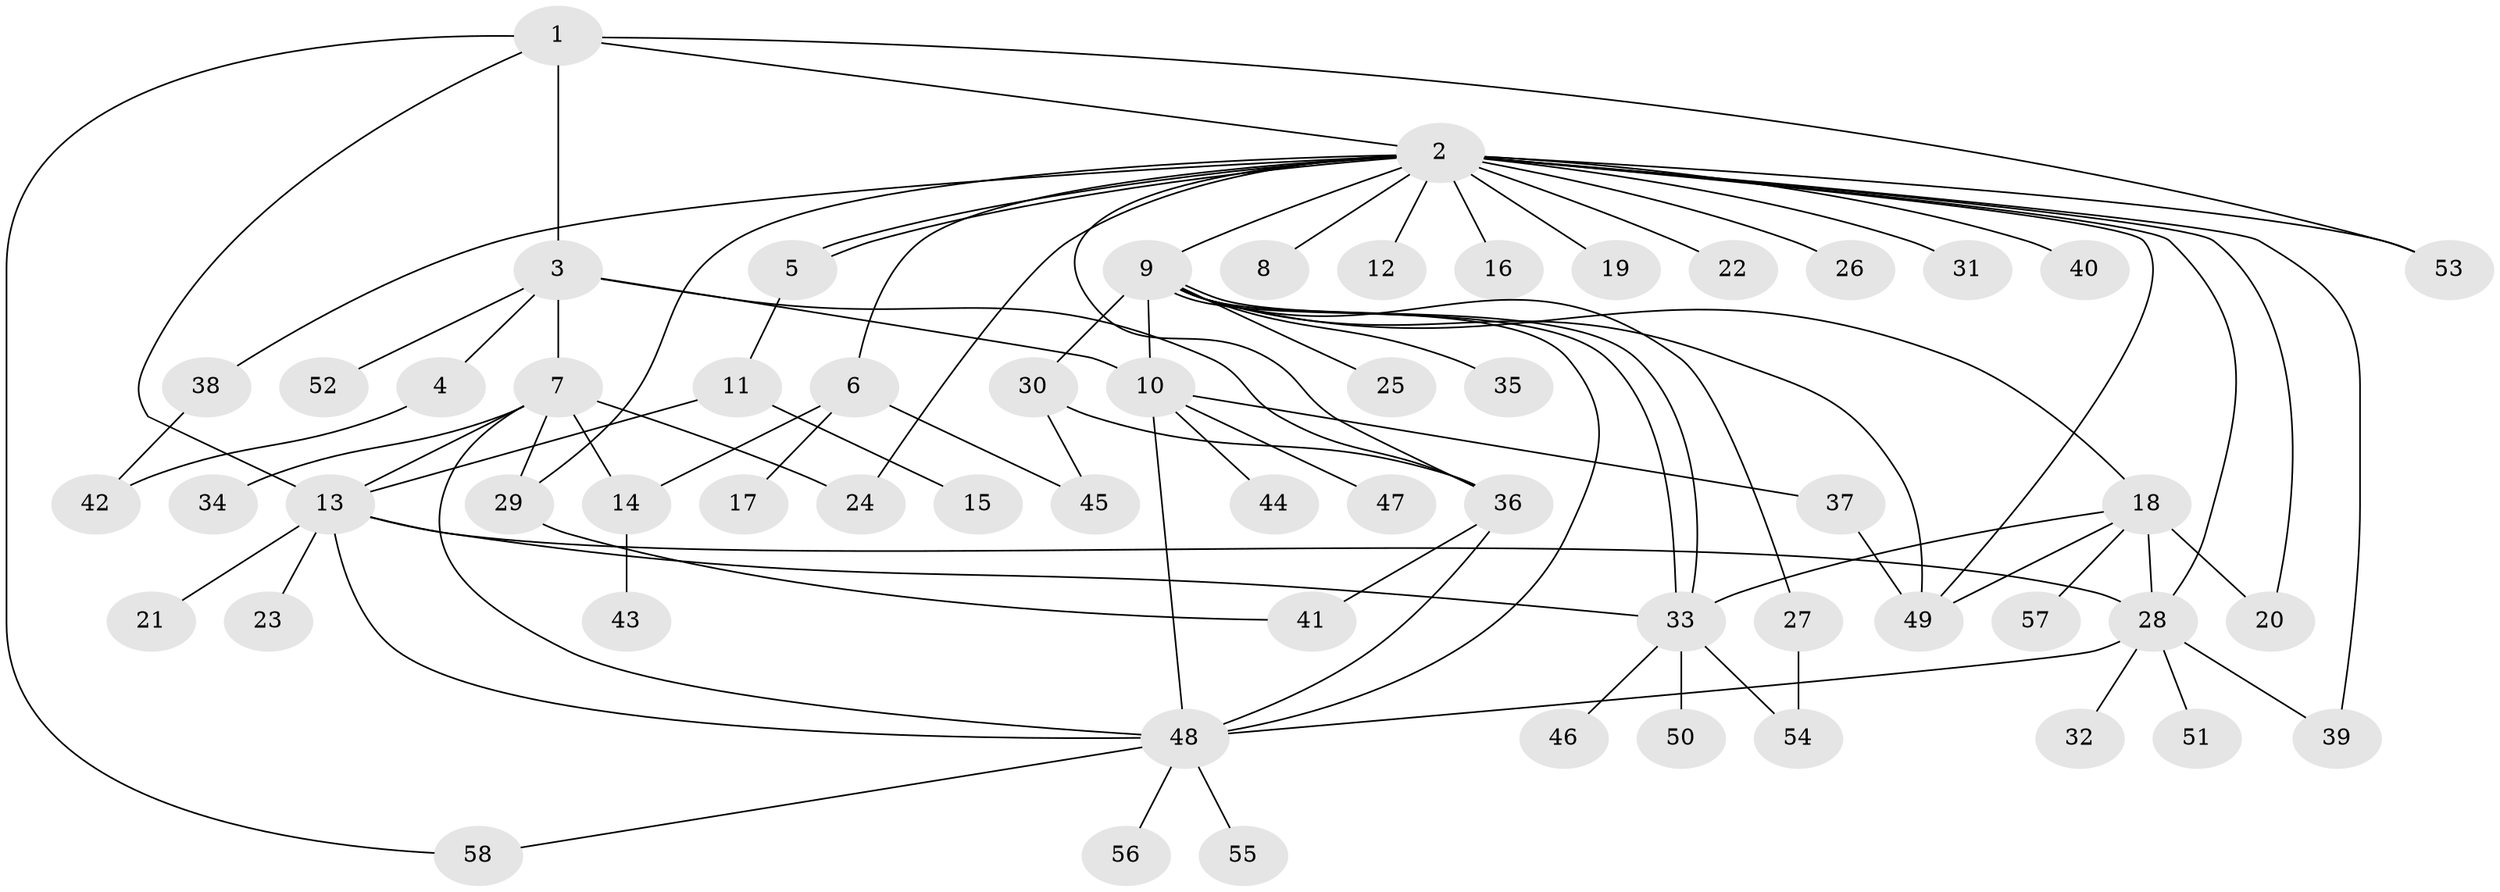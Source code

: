 // coarse degree distribution, {9: 0.034482758620689655, 6: 0.06896551724137931, 5: 0.13793103448275862, 2: 0.034482758620689655, 13: 0.034482758620689655, 7: 0.06896551724137931, 3: 0.10344827586206896, 1: 0.5172413793103449}
// Generated by graph-tools (version 1.1) at 2025/50/03/04/25 22:50:06]
// undirected, 58 vertices, 87 edges
graph export_dot {
  node [color=gray90,style=filled];
  1;
  2;
  3;
  4;
  5;
  6;
  7;
  8;
  9;
  10;
  11;
  12;
  13;
  14;
  15;
  16;
  17;
  18;
  19;
  20;
  21;
  22;
  23;
  24;
  25;
  26;
  27;
  28;
  29;
  30;
  31;
  32;
  33;
  34;
  35;
  36;
  37;
  38;
  39;
  40;
  41;
  42;
  43;
  44;
  45;
  46;
  47;
  48;
  49;
  50;
  51;
  52;
  53;
  54;
  55;
  56;
  57;
  58;
  1 -- 2;
  1 -- 3;
  1 -- 13;
  1 -- 53;
  1 -- 58;
  2 -- 5;
  2 -- 5;
  2 -- 6;
  2 -- 8;
  2 -- 9;
  2 -- 12;
  2 -- 16;
  2 -- 19;
  2 -- 20;
  2 -- 22;
  2 -- 24;
  2 -- 26;
  2 -- 28;
  2 -- 29;
  2 -- 31;
  2 -- 36;
  2 -- 38;
  2 -- 39;
  2 -- 40;
  2 -- 49;
  2 -- 53;
  3 -- 4;
  3 -- 7;
  3 -- 10;
  3 -- 36;
  3 -- 52;
  4 -- 42;
  5 -- 11;
  6 -- 14;
  6 -- 17;
  6 -- 45;
  7 -- 13;
  7 -- 14;
  7 -- 24;
  7 -- 29;
  7 -- 34;
  7 -- 48;
  9 -- 10;
  9 -- 18;
  9 -- 25;
  9 -- 27;
  9 -- 30;
  9 -- 33;
  9 -- 33;
  9 -- 35;
  9 -- 48;
  9 -- 49;
  10 -- 37;
  10 -- 44;
  10 -- 47;
  10 -- 48;
  11 -- 13;
  11 -- 15;
  13 -- 21;
  13 -- 23;
  13 -- 28;
  13 -- 33;
  13 -- 48;
  14 -- 43;
  18 -- 20;
  18 -- 28;
  18 -- 33;
  18 -- 49;
  18 -- 57;
  27 -- 54;
  28 -- 32;
  28 -- 39;
  28 -- 48;
  28 -- 51;
  29 -- 41;
  30 -- 36;
  30 -- 45;
  33 -- 46;
  33 -- 50;
  33 -- 54;
  36 -- 41;
  36 -- 48;
  37 -- 49;
  38 -- 42;
  48 -- 55;
  48 -- 56;
  48 -- 58;
}
